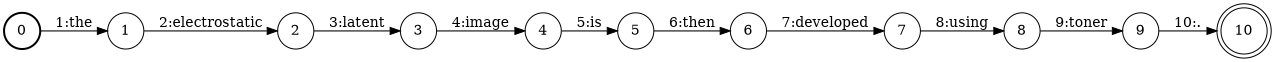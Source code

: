 digraph FST {
rankdir = LR;
size = "8.5,11";
label = "";
center = 1;
orientation = Portrait;
ranksep = "0.4";
nodesep = "0.25";
0 [label = "0", shape = circle, style = bold, fontsize = 14]
	0 -> 1 [label = "1:the", fontsize = 14];
1 [label = "1", shape = circle, style = solid, fontsize = 14]
	1 -> 2 [label = "2:electrostatic", fontsize = 14];
2 [label = "2", shape = circle, style = solid, fontsize = 14]
	2 -> 3 [label = "3:latent", fontsize = 14];
3 [label = "3", shape = circle, style = solid, fontsize = 14]
	3 -> 4 [label = "4:image", fontsize = 14];
4 [label = "4", shape = circle, style = solid, fontsize = 14]
	4 -> 5 [label = "5:is", fontsize = 14];
5 [label = "5", shape = circle, style = solid, fontsize = 14]
	5 -> 6 [label = "6:then", fontsize = 14];
6 [label = "6", shape = circle, style = solid, fontsize = 14]
	6 -> 7 [label = "7:developed", fontsize = 14];
7 [label = "7", shape = circle, style = solid, fontsize = 14]
	7 -> 8 [label = "8:using", fontsize = 14];
8 [label = "8", shape = circle, style = solid, fontsize = 14]
	8 -> 9 [label = "9:toner", fontsize = 14];
9 [label = "9", shape = circle, style = solid, fontsize = 14]
	9 -> 10 [label = "10:.", fontsize = 14];
10 [label = "10", shape = doublecircle, style = solid, fontsize = 14]
}

